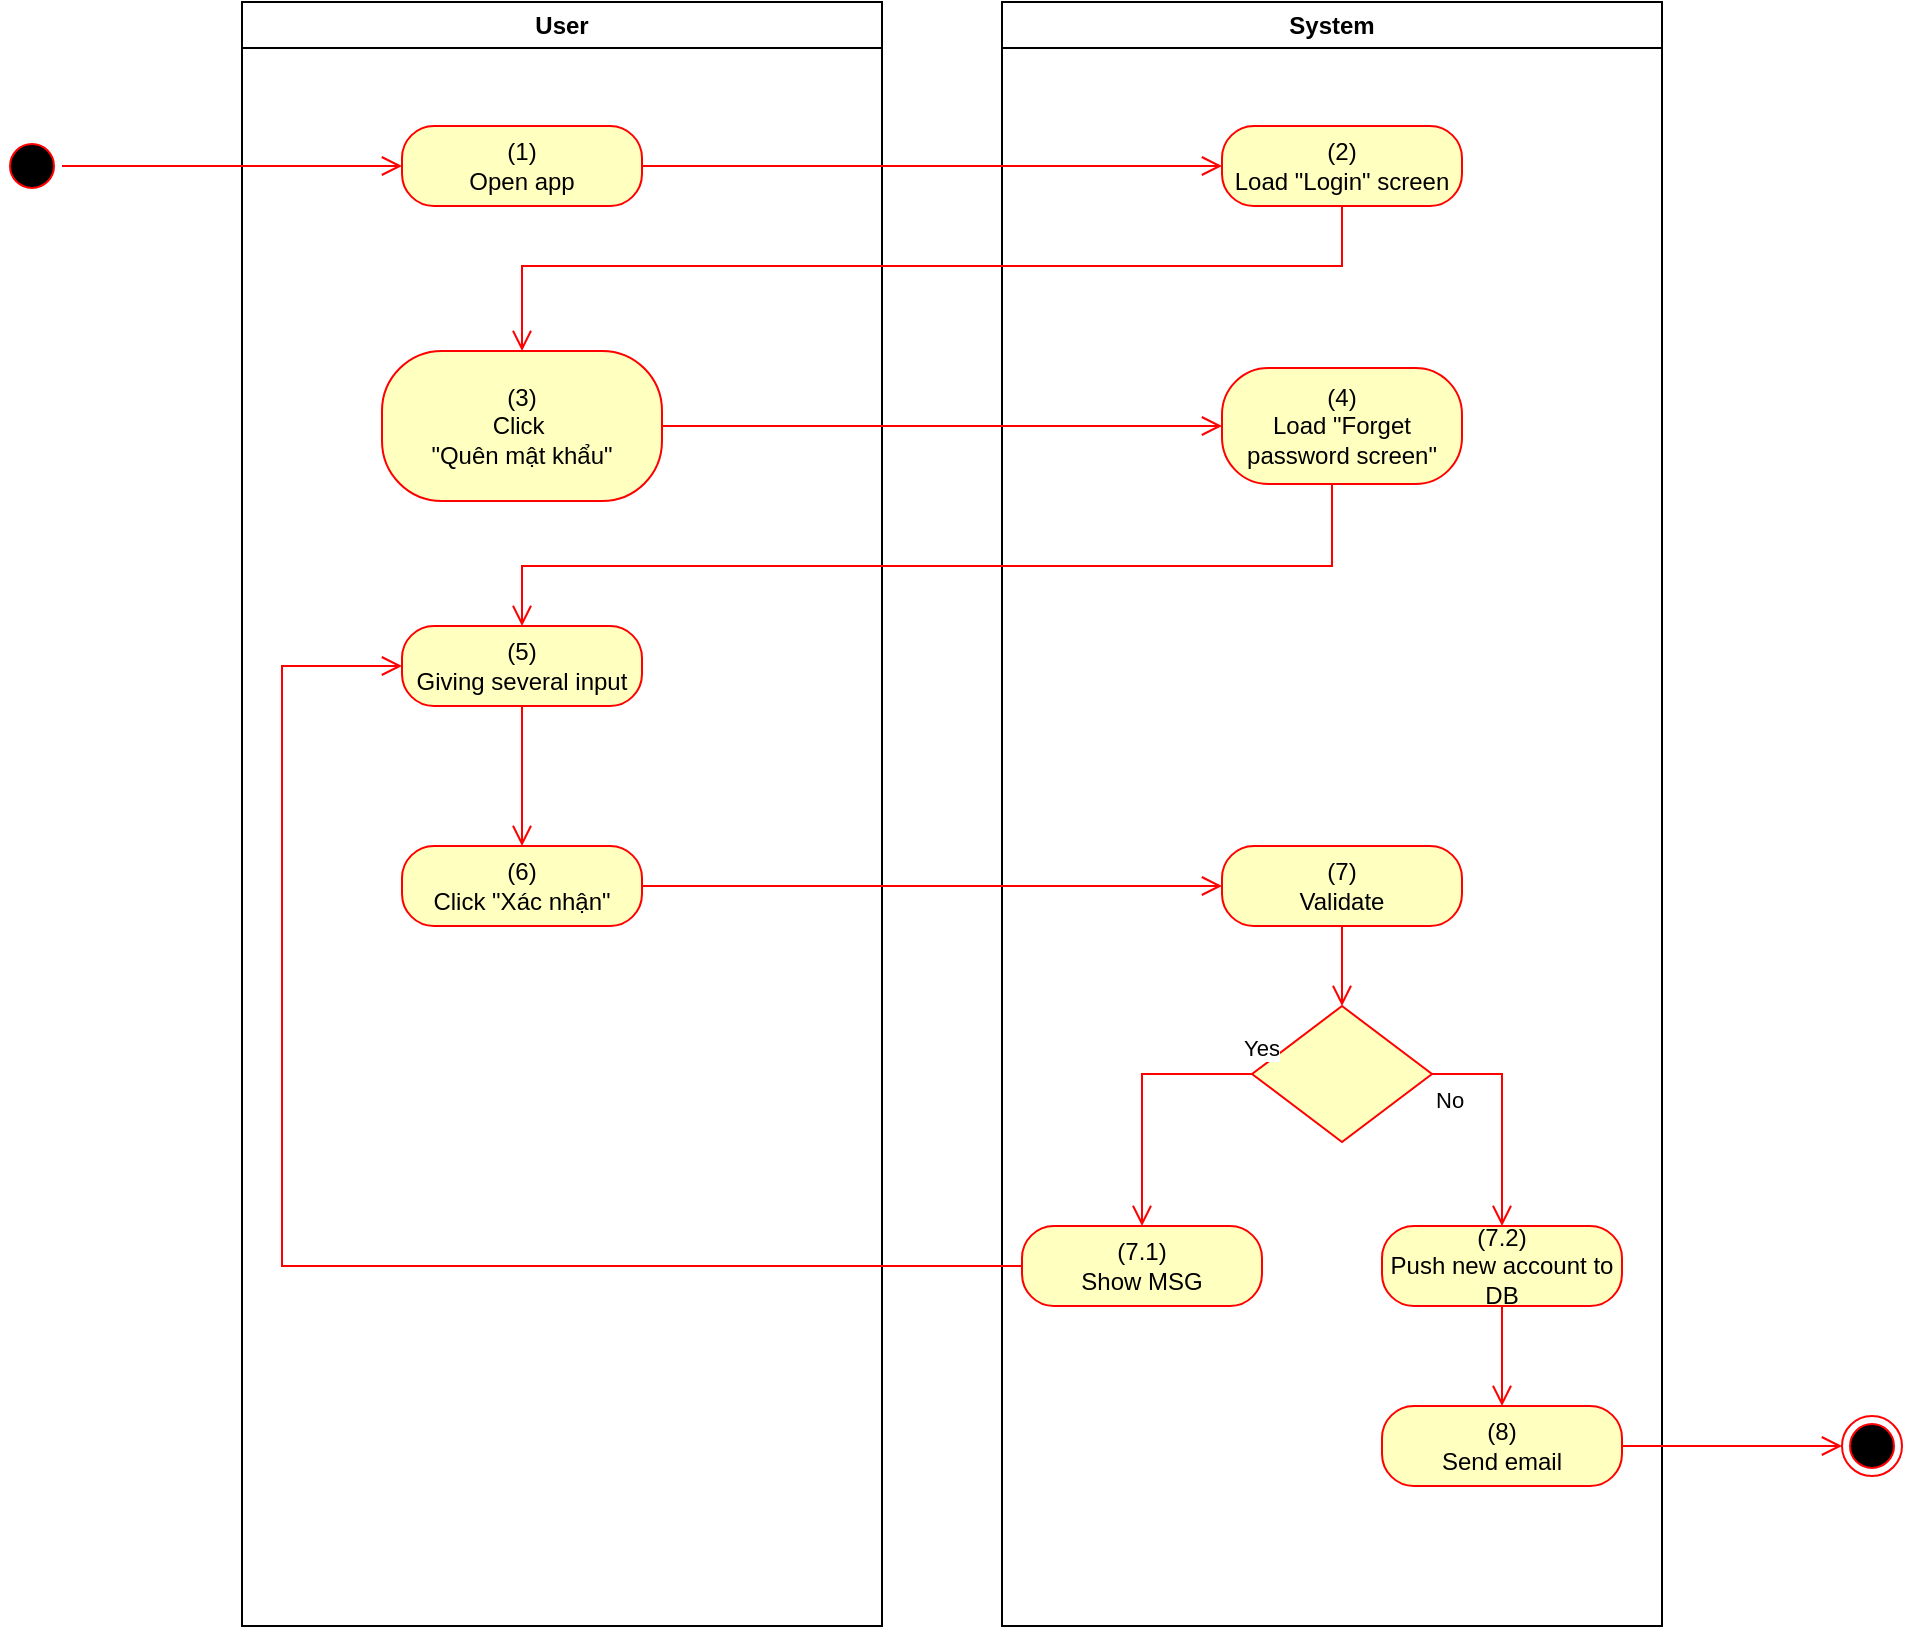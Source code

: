 <mxfile version="15.4.0" type="device"><diagram id="bWf34SGOxdqzPf2ZVzXT" name="Page-1"><mxGraphModel dx="1086" dy="806" grid="1" gridSize="10" guides="1" tooltips="1" connect="1" arrows="1" fold="1" page="1" pageScale="1" pageWidth="850" pageHeight="1100" math="0" shadow="0"><root><mxCell id="0"/><mxCell id="1" parent="0"/><mxCell id="Q5XHiCYlWLiHAuRbn-Hz-1" value="User" style="swimlane;whiteSpace=wrap" vertex="1" parent="1"><mxGeometry x="140" y="128" width="320" height="812" as="geometry"><mxRectangle x="120" y="128" width="60" height="23" as="alternateBounds"/></mxGeometry></mxCell><mxCell id="Q5XHiCYlWLiHAuRbn-Hz-2" value="&lt;span&gt;(3)&lt;br&gt;&lt;/span&gt;&lt;span&gt;Click&amp;nbsp;&lt;/span&gt;&lt;br style=&quot;padding: 0px ; margin: 0px&quot;&gt;&lt;span&gt;&quot;Quên mật khẩu&lt;/span&gt;&lt;span&gt;&quot;&lt;/span&gt;" style="rounded=1;whiteSpace=wrap;html=1;arcSize=40;fontColor=#000000;fillColor=#ffffc0;strokeColor=#ff0000;" vertex="1" parent="Q5XHiCYlWLiHAuRbn-Hz-1"><mxGeometry x="70" y="174.5" width="140" height="75" as="geometry"/></mxCell><mxCell id="Q5XHiCYlWLiHAuRbn-Hz-3" value="(5)&lt;br&gt;Giving several input" style="rounded=1;whiteSpace=wrap;html=1;arcSize=40;fontColor=#000000;fillColor=#ffffc0;strokeColor=#ff0000;" vertex="1" parent="Q5XHiCYlWLiHAuRbn-Hz-1"><mxGeometry x="80" y="312" width="120" height="40" as="geometry"/></mxCell><mxCell id="Q5XHiCYlWLiHAuRbn-Hz-4" value="" style="edgeStyle=orthogonalEdgeStyle;html=1;verticalAlign=bottom;endArrow=open;endSize=8;strokeColor=#ff0000;rounded=0;entryX=0.5;entryY=0;entryDx=0;entryDy=0;" edge="1" parent="Q5XHiCYlWLiHAuRbn-Hz-1" source="Q5XHiCYlWLiHAuRbn-Hz-3" target="Q5XHiCYlWLiHAuRbn-Hz-5"><mxGeometry relative="1" as="geometry"><mxPoint x="140" y="335" as="targetPoint"/></mxGeometry></mxCell><mxCell id="Q5XHiCYlWLiHAuRbn-Hz-5" value="(6)&lt;br&gt;Click &quot;Xác nhận&quot;" style="rounded=1;whiteSpace=wrap;html=1;arcSize=40;fontColor=#000000;fillColor=#ffffc0;strokeColor=#ff0000;" vertex="1" parent="Q5XHiCYlWLiHAuRbn-Hz-1"><mxGeometry x="80" y="422" width="120" height="40" as="geometry"/></mxCell><mxCell id="Q5XHiCYlWLiHAuRbn-Hz-6" value="(1)&lt;br&gt;Open app" style="rounded=1;whiteSpace=wrap;html=1;arcSize=40;fontColor=#000000;fillColor=#ffffc0;strokeColor=#ff0000;" vertex="1" parent="Q5XHiCYlWLiHAuRbn-Hz-1"><mxGeometry x="80" y="62" width="120" height="40" as="geometry"/></mxCell><mxCell id="Q5XHiCYlWLiHAuRbn-Hz-7" value="System" style="swimlane;whiteSpace=wrap;startSize=23;" vertex="1" parent="1"><mxGeometry x="520" y="128" width="330" height="812" as="geometry"/></mxCell><mxCell id="Q5XHiCYlWLiHAuRbn-Hz-8" value="(4)&lt;br&gt;Load &quot;Forget password screen&quot;" style="rounded=1;whiteSpace=wrap;html=1;arcSize=40;fontColor=#000000;fillColor=#ffffc0;strokeColor=#ff0000;" vertex="1" parent="Q5XHiCYlWLiHAuRbn-Hz-7"><mxGeometry x="110" y="183" width="120" height="58" as="geometry"/></mxCell><mxCell id="Q5XHiCYlWLiHAuRbn-Hz-9" value="(7)&lt;br&gt;Validate" style="rounded=1;whiteSpace=wrap;html=1;arcSize=40;fontColor=#000000;fillColor=#ffffc0;strokeColor=#ff0000;" vertex="1" parent="Q5XHiCYlWLiHAuRbn-Hz-7"><mxGeometry x="110" y="422" width="120" height="40" as="geometry"/></mxCell><mxCell id="Q5XHiCYlWLiHAuRbn-Hz-10" value="" style="edgeStyle=orthogonalEdgeStyle;html=1;verticalAlign=bottom;endArrow=open;endSize=8;strokeColor=#ff0000;rounded=0;entryX=0.5;entryY=0;entryDx=0;entryDy=0;" edge="1" parent="Q5XHiCYlWLiHAuRbn-Hz-7" source="Q5XHiCYlWLiHAuRbn-Hz-9" target="Q5XHiCYlWLiHAuRbn-Hz-11"><mxGeometry relative="1" as="geometry"><mxPoint x="165" y="442" as="targetPoint"/></mxGeometry></mxCell><mxCell id="Q5XHiCYlWLiHAuRbn-Hz-11" value="" style="rhombus;whiteSpace=wrap;html=1;fillColor=#ffffc0;strokeColor=#ff0000;" vertex="1" parent="Q5XHiCYlWLiHAuRbn-Hz-7"><mxGeometry x="125" y="502" width="90" height="68" as="geometry"/></mxCell><mxCell id="Q5XHiCYlWLiHAuRbn-Hz-12" value="No" style="edgeStyle=orthogonalEdgeStyle;html=1;align=left;verticalAlign=top;endArrow=open;endSize=8;strokeColor=#ff0000;rounded=0;entryX=0.5;entryY=0;entryDx=0;entryDy=0;" edge="1" parent="Q5XHiCYlWLiHAuRbn-Hz-7" source="Q5XHiCYlWLiHAuRbn-Hz-11" target="Q5XHiCYlWLiHAuRbn-Hz-13"><mxGeometry x="-1" relative="1" as="geometry"><mxPoint x="170" y="552" as="targetPoint"/><Array as="points"><mxPoint x="250" y="536"/></Array></mxGeometry></mxCell><mxCell id="Q5XHiCYlWLiHAuRbn-Hz-13" value="(7.2)&lt;br&gt;Push new account to DB" style="rounded=1;whiteSpace=wrap;html=1;arcSize=40;fontColor=#000000;fillColor=#ffffc0;strokeColor=#ff0000;" vertex="1" parent="Q5XHiCYlWLiHAuRbn-Hz-7"><mxGeometry x="190" y="612" width="120" height="40" as="geometry"/></mxCell><mxCell id="Q5XHiCYlWLiHAuRbn-Hz-14" value="(8)&lt;br&gt;Send email" style="rounded=1;whiteSpace=wrap;html=1;arcSize=40;fontColor=#000000;fillColor=#ffffc0;strokeColor=#ff0000;" vertex="1" parent="Q5XHiCYlWLiHAuRbn-Hz-7"><mxGeometry x="190" y="702" width="120" height="40" as="geometry"/></mxCell><mxCell id="Q5XHiCYlWLiHAuRbn-Hz-15" value="" style="edgeStyle=orthogonalEdgeStyle;html=1;verticalAlign=bottom;endArrow=open;endSize=8;strokeColor=#ff0000;rounded=0;exitX=0.5;exitY=1;exitDx=0;exitDy=0;entryX=0.5;entryY=0;entryDx=0;entryDy=0;" edge="1" parent="Q5XHiCYlWLiHAuRbn-Hz-7" source="Q5XHiCYlWLiHAuRbn-Hz-13" target="Q5XHiCYlWLiHAuRbn-Hz-14"><mxGeometry relative="1" as="geometry"><mxPoint x="170" y="642" as="targetPoint"/></mxGeometry></mxCell><mxCell id="Q5XHiCYlWLiHAuRbn-Hz-16" value="(2)&lt;br&gt;Load &quot;Login&quot; screen" style="rounded=1;whiteSpace=wrap;html=1;arcSize=40;fontColor=#000000;fillColor=#ffffc0;strokeColor=#ff0000;" vertex="1" parent="Q5XHiCYlWLiHAuRbn-Hz-7"><mxGeometry x="110" y="62" width="120" height="40" as="geometry"/></mxCell><mxCell id="Q5XHiCYlWLiHAuRbn-Hz-17" value="(7.1)&lt;br&gt;Show MSG" style="rounded=1;whiteSpace=wrap;html=1;arcSize=40;fontColor=#000000;fillColor=#ffffc0;strokeColor=#ff0000;" vertex="1" parent="Q5XHiCYlWLiHAuRbn-Hz-7"><mxGeometry x="10" y="612" width="120" height="40" as="geometry"/></mxCell><mxCell id="Q5XHiCYlWLiHAuRbn-Hz-18" value="Yes" style="edgeStyle=orthogonalEdgeStyle;html=1;align=left;verticalAlign=bottom;endArrow=open;endSize=8;strokeColor=#ff0000;rounded=0;" edge="1" parent="Q5XHiCYlWLiHAuRbn-Hz-7" source="Q5XHiCYlWLiHAuRbn-Hz-11" target="Q5XHiCYlWLiHAuRbn-Hz-17"><mxGeometry x="-0.91" y="-4" relative="1" as="geometry"><mxPoint x="70" y="602" as="targetPoint"/><Array as="points"><mxPoint x="70" y="536"/><mxPoint x="70" y="602"/></Array><mxPoint as="offset"/></mxGeometry></mxCell><mxCell id="Q5XHiCYlWLiHAuRbn-Hz-19" value="" style="ellipse;html=1;shape=startState;fillColor=#000000;strokeColor=#ff0000;" vertex="1" parent="1"><mxGeometry x="20" y="195" width="30" height="30" as="geometry"/></mxCell><mxCell id="Q5XHiCYlWLiHAuRbn-Hz-20" value="" style="edgeStyle=orthogonalEdgeStyle;html=1;verticalAlign=bottom;endArrow=open;endSize=8;strokeColor=#ff0000;rounded=0;entryX=0;entryY=0.5;entryDx=0;entryDy=0;" edge="1" parent="1" source="Q5XHiCYlWLiHAuRbn-Hz-19" target="Q5XHiCYlWLiHAuRbn-Hz-6"><mxGeometry relative="1" as="geometry"><mxPoint x="200" y="253" as="targetPoint"/><Array as="points"><mxPoint x="35" y="210"/></Array></mxGeometry></mxCell><mxCell id="Q5XHiCYlWLiHAuRbn-Hz-21" value="" style="edgeStyle=orthogonalEdgeStyle;html=1;verticalAlign=bottom;endArrow=open;endSize=8;strokeColor=#ff0000;rounded=0;entryX=0;entryY=0.5;entryDx=0;entryDy=0;" edge="1" parent="1" source="Q5XHiCYlWLiHAuRbn-Hz-2" target="Q5XHiCYlWLiHAuRbn-Hz-8"><mxGeometry relative="1" as="geometry"><mxPoint x="600" y="271" as="targetPoint"/></mxGeometry></mxCell><mxCell id="Q5XHiCYlWLiHAuRbn-Hz-22" value="" style="edgeStyle=orthogonalEdgeStyle;html=1;verticalAlign=bottom;endArrow=open;endSize=8;strokeColor=#ff0000;rounded=0;entryX=0.5;entryY=0;entryDx=0;entryDy=0;" edge="1" parent="1" source="Q5XHiCYlWLiHAuRbn-Hz-8" target="Q5XHiCYlWLiHAuRbn-Hz-3"><mxGeometry relative="1" as="geometry"><mxPoint x="685" y="350" as="targetPoint"/><Array as="points"><mxPoint x="685" y="410"/><mxPoint x="280" y="410"/></Array></mxGeometry></mxCell><mxCell id="Q5XHiCYlWLiHAuRbn-Hz-23" value="" style="edgeStyle=orthogonalEdgeStyle;html=1;verticalAlign=bottom;endArrow=open;endSize=8;strokeColor=#ff0000;rounded=0;entryX=0;entryY=0.5;entryDx=0;entryDy=0;" edge="1" parent="1" source="Q5XHiCYlWLiHAuRbn-Hz-5" target="Q5XHiCYlWLiHAuRbn-Hz-9"><mxGeometry relative="1" as="geometry"><mxPoint x="280" y="570" as="targetPoint"/></mxGeometry></mxCell><mxCell id="Q5XHiCYlWLiHAuRbn-Hz-24" value="" style="ellipse;html=1;shape=endState;fillColor=#000000;strokeColor=#ff0000;" vertex="1" parent="1"><mxGeometry x="940" y="835" width="30" height="30" as="geometry"/></mxCell><mxCell id="Q5XHiCYlWLiHAuRbn-Hz-25" value="" style="edgeStyle=orthogonalEdgeStyle;html=1;verticalAlign=bottom;endArrow=open;endSize=8;strokeColor=#ff0000;rounded=0;exitX=1;exitY=0.5;exitDx=0;exitDy=0;entryX=0;entryY=0.5;entryDx=0;entryDy=0;" edge="1" parent="1" source="Q5XHiCYlWLiHAuRbn-Hz-14" target="Q5XHiCYlWLiHAuRbn-Hz-24"><mxGeometry relative="1" as="geometry"><mxPoint x="820" y="760" as="targetPoint"/><mxPoint x="820" y="700" as="sourcePoint"/></mxGeometry></mxCell><mxCell id="Q5XHiCYlWLiHAuRbn-Hz-26" value="" style="edgeStyle=orthogonalEdgeStyle;html=1;verticalAlign=bottom;endArrow=open;endSize=8;strokeColor=#ff0000;rounded=0;entryX=0;entryY=0.5;entryDx=0;entryDy=0;" edge="1" parent="1" source="Q5XHiCYlWLiHAuRbn-Hz-6" target="Q5XHiCYlWLiHAuRbn-Hz-16"><mxGeometry relative="1" as="geometry"><mxPoint x="280" y="290" as="targetPoint"/></mxGeometry></mxCell><mxCell id="Q5XHiCYlWLiHAuRbn-Hz-27" value="" style="edgeStyle=orthogonalEdgeStyle;html=1;verticalAlign=bottom;endArrow=open;endSize=8;strokeColor=#ff0000;rounded=0;entryX=0.5;entryY=0;entryDx=0;entryDy=0;" edge="1" parent="1" source="Q5XHiCYlWLiHAuRbn-Hz-16" target="Q5XHiCYlWLiHAuRbn-Hz-2"><mxGeometry relative="1" as="geometry"><mxPoint x="690" y="290" as="targetPoint"/><Array as="points"><mxPoint x="690" y="260"/><mxPoint x="280" y="260"/></Array></mxGeometry></mxCell><mxCell id="Q5XHiCYlWLiHAuRbn-Hz-28" value="" style="edgeStyle=orthogonalEdgeStyle;html=1;verticalAlign=bottom;endArrow=open;endSize=8;strokeColor=#ff0000;rounded=0;exitX=0;exitY=0.5;exitDx=0;exitDy=0;entryX=0;entryY=0.5;entryDx=0;entryDy=0;" edge="1" parent="1" source="Q5XHiCYlWLiHAuRbn-Hz-17" target="Q5XHiCYlWLiHAuRbn-Hz-3"><mxGeometry relative="1" as="geometry"><mxPoint x="420" y="640" as="targetPoint"/><mxPoint x="420" y="580" as="sourcePoint"/><Array as="points"><mxPoint x="160" y="760"/><mxPoint x="160" y="460"/></Array></mxGeometry></mxCell></root></mxGraphModel></diagram></mxfile>